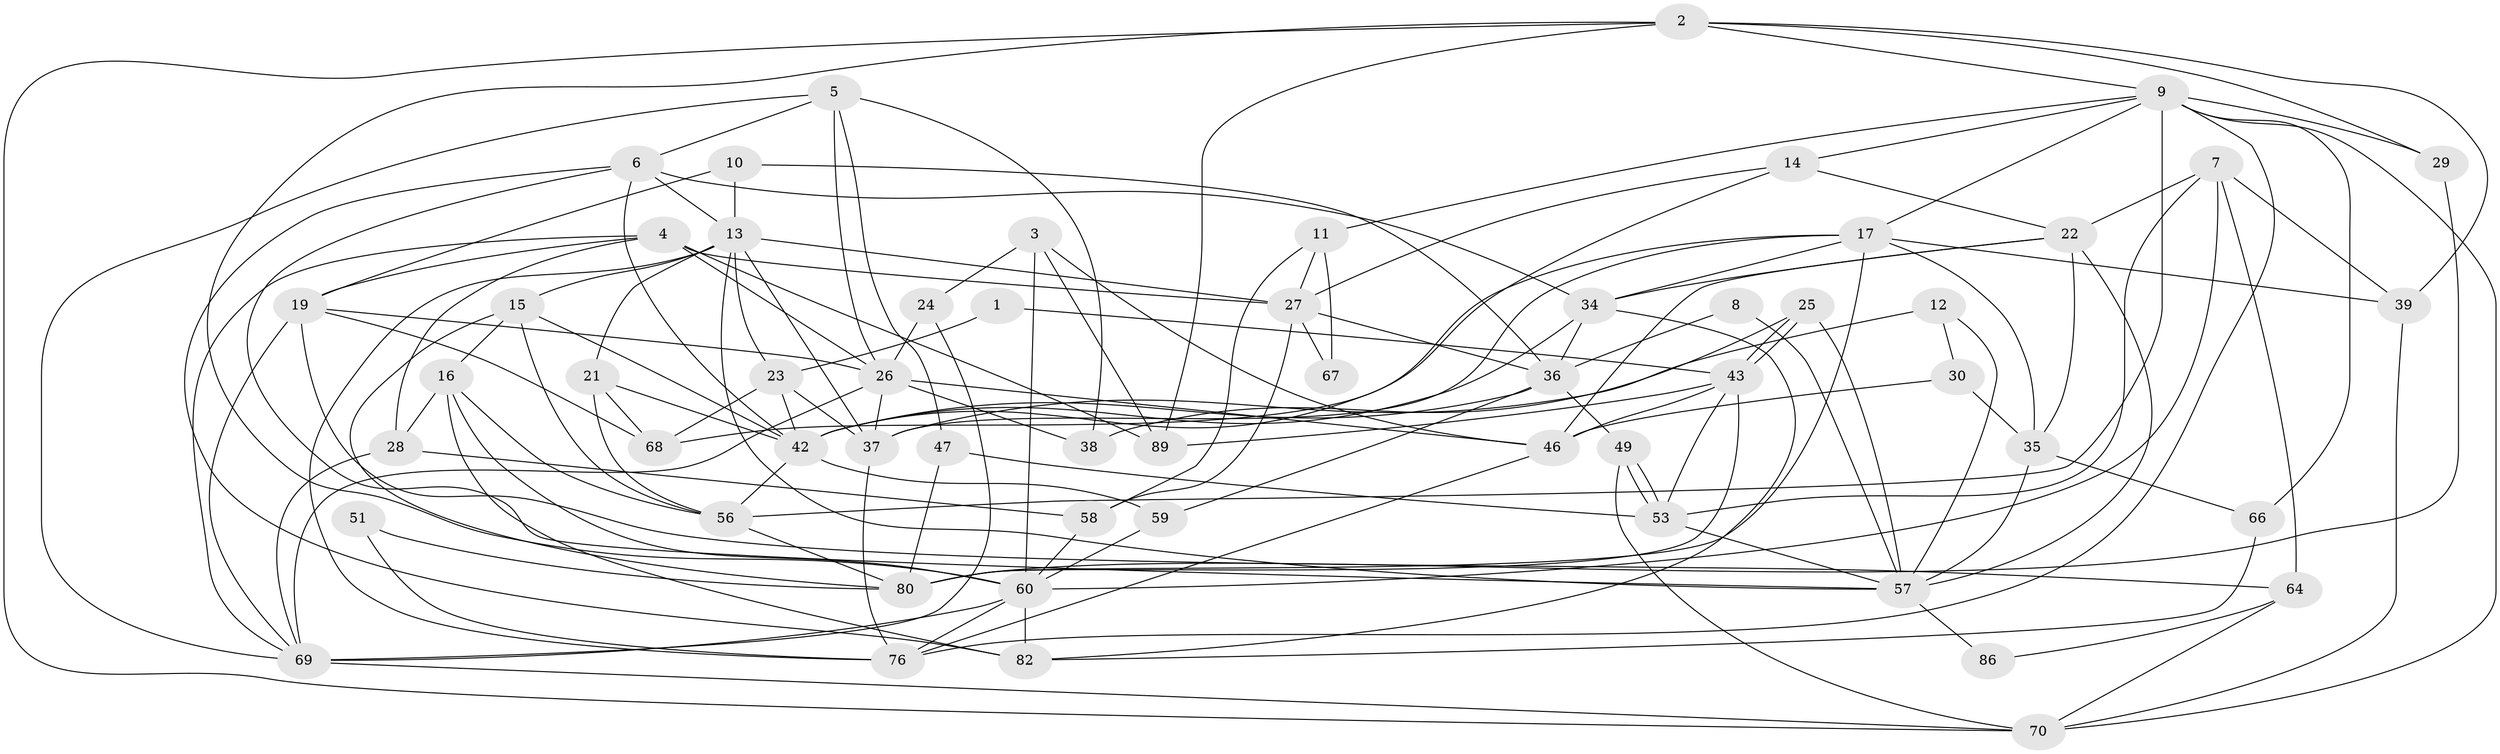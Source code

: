// Generated by graph-tools (version 1.1) at 2025/24/03/03/25 07:24:00]
// undirected, 57 vertices, 144 edges
graph export_dot {
graph [start="1"]
  node [color=gray90,style=filled];
  1;
  2;
  3 [super="+32"];
  4 [super="+83"];
  5 [super="+33"];
  6 [super="+31"];
  7 [super="+44"];
  8;
  9 [super="+54"];
  10;
  11 [super="+18"];
  12 [super="+77"];
  13 [super="+52"];
  14;
  15 [super="+65"];
  16 [super="+20"];
  17 [super="+45"];
  19 [super="+87"];
  21;
  22 [super="+40"];
  23 [super="+73"];
  24 [super="+41"];
  25;
  26 [super="+55"];
  27 [super="+71"];
  28;
  29 [super="+91"];
  30;
  34 [super="+63"];
  35 [super="+84"];
  36 [super="+93"];
  37 [super="+75"];
  38;
  39 [super="+50"];
  42 [super="+78"];
  43 [super="+72"];
  46 [super="+61"];
  47 [super="+48"];
  49;
  51;
  53;
  56 [super="+81"];
  57 [super="+79"];
  58;
  59;
  60 [super="+62"];
  64;
  66;
  67;
  68 [super="+90"];
  69 [super="+92"];
  70 [super="+74"];
  76 [super="+88"];
  80 [super="+85"];
  82;
  86;
  89;
  1 -- 43;
  1 -- 23;
  2 -- 89;
  2 -- 29;
  2 -- 60;
  2 -- 70;
  2 -- 9;
  2 -- 39;
  3 -- 60;
  3 -- 24;
  3 -- 89;
  3 -- 46;
  4 -- 19;
  4 -- 89;
  4 -- 26;
  4 -- 69;
  4 -- 27;
  4 -- 28;
  5 -- 6;
  5 -- 26;
  5 -- 69;
  5 -- 38;
  5 -- 47;
  6 -- 82;
  6 -- 42;
  6 -- 13;
  6 -- 57;
  6 -- 34;
  7 -- 60;
  7 -- 64;
  7 -- 53;
  7 -- 22;
  7 -- 39;
  8 -- 57;
  8 -- 36;
  9 -- 76;
  9 -- 17;
  9 -- 56;
  9 -- 11;
  9 -- 66;
  9 -- 70;
  9 -- 29;
  9 -- 14;
  10 -- 13;
  10 -- 19;
  10 -- 36;
  11 -- 58;
  11 -- 27;
  11 -- 67;
  12 -- 30;
  12 -- 37 [weight=2];
  12 -- 57;
  13 -- 15;
  13 -- 37;
  13 -- 27;
  13 -- 76;
  13 -- 57;
  13 -- 21;
  13 -- 23;
  14 -- 27;
  14 -- 22;
  14 -- 42;
  15 -- 16;
  15 -- 56;
  15 -- 80;
  15 -- 42;
  16 -- 28;
  16 -- 82;
  16 -- 60;
  16 -- 56;
  17 -- 39;
  17 -- 80;
  17 -- 35;
  17 -- 68;
  17 -- 34;
  17 -- 37;
  19 -- 69;
  19 -- 68;
  19 -- 64;
  19 -- 26;
  21 -- 68;
  21 -- 56;
  21 -- 42;
  22 -- 34;
  22 -- 35 [weight=2];
  22 -- 57;
  22 -- 46;
  23 -- 68;
  23 -- 37;
  23 -- 42;
  24 -- 26;
  24 -- 69;
  25 -- 43;
  25 -- 43;
  25 -- 38;
  25 -- 57;
  26 -- 38;
  26 -- 46;
  26 -- 69 [weight=2];
  26 -- 37;
  27 -- 67;
  27 -- 36;
  27 -- 58;
  28 -- 58;
  28 -- 69;
  29 -- 80;
  30 -- 46;
  30 -- 35;
  34 -- 82;
  34 -- 36;
  34 -- 42;
  35 -- 66 [weight=2];
  35 -- 57;
  36 -- 49;
  36 -- 59;
  36 -- 42;
  37 -- 76;
  39 -- 70;
  42 -- 59;
  42 -- 56;
  43 -- 53;
  43 -- 89;
  43 -- 46 [weight=2];
  43 -- 80;
  46 -- 76;
  47 -- 80;
  47 -- 53;
  49 -- 53;
  49 -- 53;
  49 -- 70;
  51 -- 76;
  51 -- 80;
  53 -- 57;
  56 -- 80;
  57 -- 86;
  58 -- 60;
  59 -- 60;
  60 -- 69;
  60 -- 76;
  60 -- 82;
  64 -- 70;
  64 -- 86;
  66 -- 82;
  69 -- 70;
}

